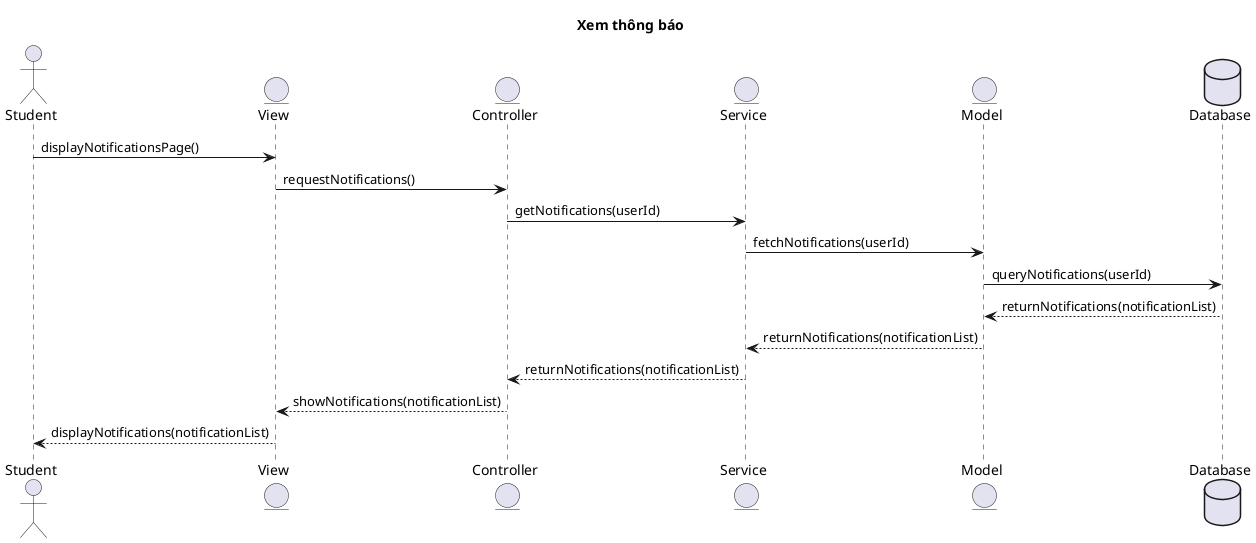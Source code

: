 @startuml

title Xem thông báo

actor Student
entity View
entity Controller
entity Service
entity Model
database Database

Student -> View : displayNotificationsPage()
View -> Controller : requestNotifications()
Controller -> Service : getNotifications(userId)
Service -> Model : fetchNotifications(userId)
Model -> Database : queryNotifications(userId)
Database --> Model : returnNotifications(notificationList)
Model --> Service : returnNotifications(notificationList)
Service --> Controller : returnNotifications(notificationList)
Controller --> View : showNotifications(notificationList)
View --> Student : displayNotifications(notificationList)

@enduml
